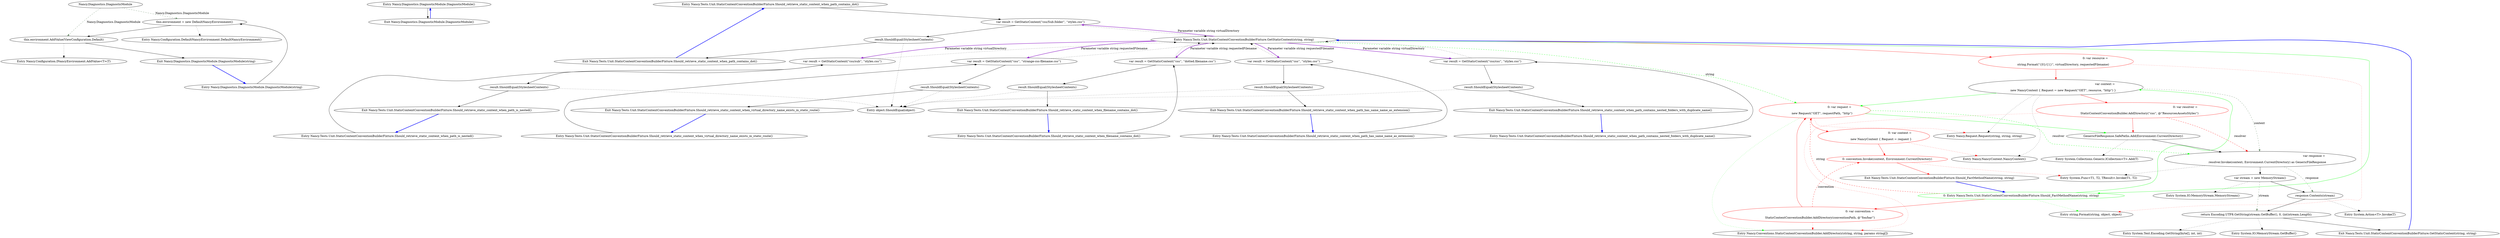 digraph  {
n8 [label="Nancy.Diagnostics.DiagnosticModule", span=""];
n0 [cluster="Nancy.Diagnostics.DiagnosticModule.DiagnosticModule()", label="Entry Nancy.Diagnostics.DiagnosticModule.DiagnosticModule()", span="8-8"];
n1 [cluster="Nancy.Diagnostics.DiagnosticModule.DiagnosticModule()", label="Exit Nancy.Diagnostics.DiagnosticModule.DiagnosticModule()", span="8-8"];
n2 [cluster="Nancy.Diagnostics.DiagnosticModule.DiagnosticModule(string)", label="Entry Nancy.Diagnostics.DiagnosticModule.DiagnosticModule(string)", span="13-13"];
n3 [cluster="Nancy.Diagnostics.DiagnosticModule.DiagnosticModule(string)", label="this.environment = new DefaultNancyEnvironment()", span="16-16"];
n4 [cluster="Nancy.Diagnostics.DiagnosticModule.DiagnosticModule(string)", label="this.environment.AddValue(ViewConfiguration.Default)", span="17-17"];
n6 [cluster="Nancy.Configuration.DefaultNancyEnvironment.DefaultNancyEnvironment()", label="Entry Nancy.Configuration.DefaultNancyEnvironment.DefaultNancyEnvironment()", span="9-9"];
n5 [cluster="Nancy.Diagnostics.DiagnosticModule.DiagnosticModule(string)", label="Exit Nancy.Diagnostics.DiagnosticModule.DiagnosticModule(string)", span="13-13"];
n7 [cluster="Nancy.Configuration.INancyEnvironment.AddValue<T>(T)", label="Entry Nancy.Configuration.INancyEnvironment.AddValue<T>(T)", span="15-15"];
m0_22 [cluster="Nancy.Tests.Unit.StaticContentConventionBuilderFixture.Should_retrieve_static_content_when_path_contains_dot()", file="StaticContentConventionBuilderFixture.cs", label="Entry Nancy.Tests.Unit.StaticContentConventionBuilderFixture.Should_retrieve_static_content_when_path_contains_dot()", span="72-72"];
m0_23 [cluster="Nancy.Tests.Unit.StaticContentConventionBuilderFixture.Should_retrieve_static_content_when_path_contains_dot()", file="StaticContentConventionBuilderFixture.cs", label="var result = GetStaticContent(''css/Sub.folder'', ''styles.css'')", span="76-76"];
m0_24 [cluster="Nancy.Tests.Unit.StaticContentConventionBuilderFixture.Should_retrieve_static_content_when_path_contains_dot()", file="StaticContentConventionBuilderFixture.cs", label="result.ShouldEqual(StylesheetContents)", span="79-79"];
m0_25 [cluster="Nancy.Tests.Unit.StaticContentConventionBuilderFixture.Should_retrieve_static_content_when_path_contains_dot()", file="StaticContentConventionBuilderFixture.cs", label="Exit Nancy.Tests.Unit.StaticContentConventionBuilderFixture.Should_retrieve_static_content_when_path_contains_dot()", span="72-72"];
m0_33 [cluster="Nancy.Request.Request(string, string, string)", file="StaticContentConventionBuilderFixture.cs", label="Entry Nancy.Request.Request(string, string, string)", span="27-27"];
m0_5 [cluster="object.ShouldEqual(object)", file="StaticContentConventionBuilderFixture.cs", label="Entry object.ShouldEqual(object)", span="95-95"];
m0_46 [cluster="System.Collections.Generic.ICollection<T>.Add(T)", file="StaticContentConventionBuilderFixture.cs", label="Entry System.Collections.Generic.ICollection<T>.Add(T)", span="0-0"];
m0_14 [cluster="Nancy.Tests.Unit.StaticContentConventionBuilderFixture.Should_retrieve_static_content_when_path_contains_nested_folders_with_duplicate_name()", file="StaticContentConventionBuilderFixture.cs", label="Entry Nancy.Tests.Unit.StaticContentConventionBuilderFixture.Should_retrieve_static_content_when_path_contains_nested_folders_with_duplicate_name()", span="50-50"];
m0_15 [cluster="Nancy.Tests.Unit.StaticContentConventionBuilderFixture.Should_retrieve_static_content_when_path_contains_nested_folders_with_duplicate_name()", file="StaticContentConventionBuilderFixture.cs", label="var result = GetStaticContent(''css/css'', ''styles.css'')", span="54-54"];
m0_16 [cluster="Nancy.Tests.Unit.StaticContentConventionBuilderFixture.Should_retrieve_static_content_when_path_contains_nested_folders_with_duplicate_name()", file="StaticContentConventionBuilderFixture.cs", label="result.ShouldEqual(StylesheetContents)", span="57-57"];
m0_17 [cluster="Nancy.Tests.Unit.StaticContentConventionBuilderFixture.Should_retrieve_static_content_when_path_contains_nested_folders_with_duplicate_name()", file="StaticContentConventionBuilderFixture.cs", label="Exit Nancy.Tests.Unit.StaticContentConventionBuilderFixture.Should_retrieve_static_content_when_path_contains_nested_folders_with_duplicate_name()", span="50-50"];
m0_45 [cluster="string.Format(string, object, object)", file="StaticContentConventionBuilderFixture.cs", label="Entry string.Format(string, object, object)", span="0-0"];
m0_0 [cluster="Nancy.Tests.Unit.StaticContentConventionBuilderFixture.Should_retrieve_static_content_when_path_has_same_name_as_extension()", file="StaticContentConventionBuilderFixture.cs", label="Entry Nancy.Tests.Unit.StaticContentConventionBuilderFixture.Should_retrieve_static_content_when_path_has_same_name_as_extension()", span="17-17"];
m0_1 [cluster="Nancy.Tests.Unit.StaticContentConventionBuilderFixture.Should_retrieve_static_content_when_path_has_same_name_as_extension()", file="StaticContentConventionBuilderFixture.cs", label="var result = GetStaticContent(''css'', ''styles.css'')", span="21-21"];
m0_2 [cluster="Nancy.Tests.Unit.StaticContentConventionBuilderFixture.Should_retrieve_static_content_when_path_has_same_name_as_extension()", file="StaticContentConventionBuilderFixture.cs", label="result.ShouldEqual(StylesheetContents)", span="24-24"];
m0_3 [cluster="Nancy.Tests.Unit.StaticContentConventionBuilderFixture.Should_retrieve_static_content_when_path_has_same_name_as_extension()", file="StaticContentConventionBuilderFixture.cs", label="Exit Nancy.Tests.Unit.StaticContentConventionBuilderFixture.Should_retrieve_static_content_when_path_has_same_name_as_extension()", span="17-17"];
m0_48 [cluster="System.Action<T>.Invoke(T)", file="StaticContentConventionBuilderFixture.cs", label="Entry System.Action<T>.Invoke(T)", span="0-0"];
m0_10 [cluster="Nancy.Tests.Unit.StaticContentConventionBuilderFixture.Should_retrieve_static_content_when_path_is_nested()", file="StaticContentConventionBuilderFixture.cs", label="Entry Nancy.Tests.Unit.StaticContentConventionBuilderFixture.Should_retrieve_static_content_when_path_is_nested()", span="39-39"];
m0_11 [cluster="Nancy.Tests.Unit.StaticContentConventionBuilderFixture.Should_retrieve_static_content_when_path_is_nested()", file="StaticContentConventionBuilderFixture.cs", label="var result = GetStaticContent(''css/sub'', ''styles.css'')", span="43-43"];
m0_12 [cluster="Nancy.Tests.Unit.StaticContentConventionBuilderFixture.Should_retrieve_static_content_when_path_is_nested()", file="StaticContentConventionBuilderFixture.cs", label="result.ShouldEqual(StylesheetContents)", span="46-46"];
m0_13 [cluster="Nancy.Tests.Unit.StaticContentConventionBuilderFixture.Should_retrieve_static_content_when_path_is_nested()", file="StaticContentConventionBuilderFixture.cs", label="Exit Nancy.Tests.Unit.StaticContentConventionBuilderFixture.Should_retrieve_static_content_when_path_is_nested()", span="39-39"];
m0_32 [cluster="Nancy.Conventions.StaticContentConventionBuilder.AddDirectory(string, string, params string[])", file="StaticContentConventionBuilderFixture.cs", label="Entry Nancy.Conventions.StaticContentConventionBuilder.AddDirectory(string, string, params string[])", span="29-29"];
m0_4 [cluster="Nancy.Tests.Unit.StaticContentConventionBuilderFixture.GetStaticContent(string, string)", file="StaticContentConventionBuilderFixture.cs", label="Entry Nancy.Tests.Unit.StaticContentConventionBuilderFixture.GetStaticContent(string, string)", span="105-105"];
m0_36 [cluster="Nancy.Tests.Unit.StaticContentConventionBuilderFixture.GetStaticContent(string, string)", color=red, community=0, file="StaticContentConventionBuilderFixture.cs", label="0: var resource = \r\n                string.Format(''{0}/{1}'', virtualDirectory, requestedFilename)", span="107-108"];
m0_37 [cluster="Nancy.Tests.Unit.StaticContentConventionBuilderFixture.GetStaticContent(string, string)", file="StaticContentConventionBuilderFixture.cs", label="var context = \r\n                new NancyContext { Request = new Request(''GET'', resource, ''http'') }", span="110-111"];
m0_38 [cluster="Nancy.Tests.Unit.StaticContentConventionBuilderFixture.GetStaticContent(string, string)", color=red, community=0, file="StaticContentConventionBuilderFixture.cs", label="0: var resolver = \r\n                StaticContentConventionBuilder.AddDirectory(''css'', @''Resources\Assets\Styles'')", span="113-114"];
m0_40 [cluster="Nancy.Tests.Unit.StaticContentConventionBuilderFixture.GetStaticContent(string, string)", file="StaticContentConventionBuilderFixture.cs", label="var response = \r\n                resolver.Invoke(context, Environment.CurrentDirectory) as GenericFileResponse", span="118-119"];
m0_39 [cluster="Nancy.Tests.Unit.StaticContentConventionBuilderFixture.GetStaticContent(string, string)", file="StaticContentConventionBuilderFixture.cs", label="GenericFileResponse.SafePaths.Add(Environment.CurrentDirectory)", span="116-116"];
m0_41 [cluster="Nancy.Tests.Unit.StaticContentConventionBuilderFixture.GetStaticContent(string, string)", file="StaticContentConventionBuilderFixture.cs", label="var stream = new MemoryStream()", span="121-121"];
m0_42 [cluster="Nancy.Tests.Unit.StaticContentConventionBuilderFixture.GetStaticContent(string, string)", file="StaticContentConventionBuilderFixture.cs", label="response.Contents(stream)", span="123-123"];
m0_43 [cluster="Nancy.Tests.Unit.StaticContentConventionBuilderFixture.GetStaticContent(string, string)", file="StaticContentConventionBuilderFixture.cs", label="return Encoding.UTF8.GetString(stream.GetBuffer(), 0, (int)stream.Length);", span="124-124"];
m0_26 [cluster="Nancy.Tests.Unit.StaticContentConventionBuilderFixture.Should_FactMethodName(string, string)", color=green, community=0, file="StaticContentConventionBuilderFixture.cs", label="0: Entry Nancy.Tests.Unit.StaticContentConventionBuilderFixture.Should_FactMethodName(string, string)", span="87-87"];
m0_28 [cluster="Nancy.Tests.Unit.StaticContentConventionBuilderFixture.Should_FactMethodName(string, string)", color=red, community=0, file="StaticContentConventionBuilderFixture.cs", label="0: var request = \r\n                new Request(''GET'', requestPath, ''http'')", span="93-94"];
m0_44 [cluster="Nancy.Tests.Unit.StaticContentConventionBuilderFixture.GetStaticContent(string, string)", file="StaticContentConventionBuilderFixture.cs", label="Exit Nancy.Tests.Unit.StaticContentConventionBuilderFixture.GetStaticContent(string, string)", span="105-105"];
m0_50 [cluster="System.Text.Encoding.GetString(byte[], int, int)", file="StaticContentConventionBuilderFixture.cs", label="Entry System.Text.Encoding.GetString(byte[], int, int)", span="0-0"];
m0_6 [cluster="Nancy.Tests.Unit.StaticContentConventionBuilderFixture.Should_retrieve_static_content_when_virtual_directory_name_exists_in_static_route()", file="StaticContentConventionBuilderFixture.cs", label="Entry Nancy.Tests.Unit.StaticContentConventionBuilderFixture.Should_retrieve_static_content_when_virtual_directory_name_exists_in_static_route()", span="28-28"];
m0_7 [cluster="Nancy.Tests.Unit.StaticContentConventionBuilderFixture.Should_retrieve_static_content_when_virtual_directory_name_exists_in_static_route()", file="StaticContentConventionBuilderFixture.cs", label="var result = GetStaticContent(''css'', ''strange-css-filename.css'')", span="32-32"];
m0_8 [cluster="Nancy.Tests.Unit.StaticContentConventionBuilderFixture.Should_retrieve_static_content_when_virtual_directory_name_exists_in_static_route()", file="StaticContentConventionBuilderFixture.cs", label="result.ShouldEqual(StylesheetContents)", span="35-35"];
m0_9 [cluster="Nancy.Tests.Unit.StaticContentConventionBuilderFixture.Should_retrieve_static_content_when_virtual_directory_name_exists_in_static_route()", file="StaticContentConventionBuilderFixture.cs", label="Exit Nancy.Tests.Unit.StaticContentConventionBuilderFixture.Should_retrieve_static_content_when_virtual_directory_name_exists_in_static_route()", span="28-28"];
m0_34 [cluster="Nancy.NancyContext.NancyContext()", file="StaticContentConventionBuilderFixture.cs", label="Entry Nancy.NancyContext.NancyContext()", span="19-19"];
m0_35 [cluster="System.Func<T1, T2, TResult>.Invoke(T1, T2)", file="StaticContentConventionBuilderFixture.cs", label="Entry System.Func<T1, T2, TResult>.Invoke(T1, T2)", span="0-0"];
m0_49 [cluster="System.IO.MemoryStream.GetBuffer()", file="StaticContentConventionBuilderFixture.cs", label="Entry System.IO.MemoryStream.GetBuffer()", span="0-0"];
m0_18 [cluster="Nancy.Tests.Unit.StaticContentConventionBuilderFixture.Should_retrieve_static_content_when_filename_contains_dot()", file="StaticContentConventionBuilderFixture.cs", label="Entry Nancy.Tests.Unit.StaticContentConventionBuilderFixture.Should_retrieve_static_content_when_filename_contains_dot()", span="61-61"];
m0_19 [cluster="Nancy.Tests.Unit.StaticContentConventionBuilderFixture.Should_retrieve_static_content_when_filename_contains_dot()", file="StaticContentConventionBuilderFixture.cs", label="var result = GetStaticContent(''css'', ''dotted.filename.css'')", span="65-65"];
m0_20 [cluster="Nancy.Tests.Unit.StaticContentConventionBuilderFixture.Should_retrieve_static_content_when_filename_contains_dot()", file="StaticContentConventionBuilderFixture.cs", label="result.ShouldEqual(StylesheetContents)", span="68-68"];
m0_21 [cluster="Nancy.Tests.Unit.StaticContentConventionBuilderFixture.Should_retrieve_static_content_when_filename_contains_dot()", file="StaticContentConventionBuilderFixture.cs", label="Exit Nancy.Tests.Unit.StaticContentConventionBuilderFixture.Should_retrieve_static_content_when_filename_contains_dot()", span="61-61"];
m0_27 [cluster="Nancy.Tests.Unit.StaticContentConventionBuilderFixture.Should_FactMethodName(string, string)", color=red, community=0, file="StaticContentConventionBuilderFixture.cs", label="0: var convention = \r\n                StaticContentConventionBuilder.AddDirectory(conventionPath, @''foo/bar'')", span="90-91"];
m0_30 [cluster="Nancy.Tests.Unit.StaticContentConventionBuilderFixture.Should_FactMethodName(string, string)", color=red, community=0, file="StaticContentConventionBuilderFixture.cs", label="0: convention.Invoke(context, Environment.CurrentDirectory)", span="100-100"];
m0_29 [cluster="Nancy.Tests.Unit.StaticContentConventionBuilderFixture.Should_FactMethodName(string, string)", color=red, community=0, file="StaticContentConventionBuilderFixture.cs", label="0: var context =\r\n                new NancyContext { Request = request }", span="96-97"];
m0_31 [cluster="Nancy.Tests.Unit.StaticContentConventionBuilderFixture.Should_FactMethodName(string, string)", file="StaticContentConventionBuilderFixture.cs", label="Exit Nancy.Tests.Unit.StaticContentConventionBuilderFixture.Should_FactMethodName(string, string)", span="87-87"];
m0_47 [cluster="System.IO.MemoryStream.MemoryStream()", file="StaticContentConventionBuilderFixture.cs", label="Entry System.IO.MemoryStream.MemoryStream()", span="0-0"];
n8 -> n3  [color=darkseagreen4, key=1, label="Nancy.Diagnostics.DiagnosticModule", style=dashed];
n8 -> n4  [color=darkseagreen4, key=1, label="Nancy.Diagnostics.DiagnosticModule", style=dashed];
n0 -> n1  [key=0, style=solid];
n1 -> n0  [color=blue, key=0, style=bold];
n2 -> n3  [key=0, style=solid];
n3 -> n4  [key=0, style=solid];
n3 -> n6  [key=2, style=dotted];
n4 -> n5  [key=0, style=solid];
n4 -> n7  [key=2, style=dotted];
n5 -> n2  [color=blue, key=0, style=bold];
m0_22 -> m0_23  [key=0, style=solid];
m0_23 -> m0_24  [key=0, style=solid];
m0_23 -> m0_4  [key=2, style=dotted];
m0_24 -> m0_25  [key=0, style=solid];
m0_24 -> m0_5  [key=2, style=dotted];
m0_25 -> m0_22  [color=blue, key=0, style=bold];
m0_14 -> m0_15  [key=0, style=solid];
m0_15 -> m0_16  [key=0, style=solid];
m0_15 -> m0_4  [key=2, style=dotted];
m0_16 -> m0_17  [key=0, style=solid];
m0_16 -> m0_5  [key=2, style=dotted];
m0_17 -> m0_14  [color=blue, key=0, style=bold];
m0_0 -> m0_1  [key=0, style=solid];
m0_1 -> m0_2  [key=0, style=solid];
m0_1 -> m0_4  [key=2, style=dotted];
m0_2 -> m0_3  [key=0, style=solid];
m0_2 -> m0_5  [key=2, style=dotted];
m0_3 -> m0_0  [color=blue, key=0, style=bold];
m0_10 -> m0_11  [key=0, style=solid];
m0_11 -> m0_12  [key=0, style=solid];
m0_11 -> m0_4  [key=2, style=dotted];
m0_12 -> m0_13  [key=0, style=solid];
m0_12 -> m0_5  [key=2, style=dotted];
m0_13 -> m0_10  [color=blue, key=0, style=bold];
m0_4 -> m0_36  [color=red, key=0, style=solid];
m0_4 -> m0_1  [color=darkorchid, key=3, label="Parameter variable string requestedFilename", style=bold];
m0_4 -> m0_11  [color=darkorchid, key=3, label="Parameter variable string virtualDirectory", style=bold];
m0_4 -> m0_15  [color=darkorchid, key=3, label="Parameter variable string virtualDirectory", style=bold];
m0_4 -> m0_23  [color=darkorchid, key=3, label="Parameter variable string virtualDirectory", style=bold];
m0_4 -> m0_7  [color=darkorchid, key=3, label="Parameter variable string requestedFilename", style=bold];
m0_4 -> m0_19  [color=darkorchid, key=3, label="Parameter variable string requestedFilename", style=bold];
m0_4 -> m0_26  [color=green, key=0, style=solid];
m0_4 -> m0_28  [color=green, key=1, label=string, style=dashed];
m0_36 -> m0_37  [color=red, key=0, style=solid];
m0_36 -> m0_45  [color=red, key=2, style=dotted];
m0_37 -> m0_38  [color=red, key=0, style=solid];
m0_37 -> m0_34  [key=2, style=dotted];
m0_37 -> m0_33  [key=2, style=dotted];
m0_37 -> m0_40  [color=darkseagreen4, key=1, label=context, style=dashed];
m0_37 -> m0_28  [color=green, key=0, style=solid];
m0_38 -> m0_39  [color=red, key=0, style=solid];
m0_38 -> m0_32  [color=red, key=2, style=dotted];
m0_38 -> m0_40  [color=red, key=1, label=resolver, style=dashed];
m0_40 -> m0_41  [key=0, style=solid];
m0_40 -> m0_35  [key=2, style=dotted];
m0_40 -> m0_42  [color=darkseagreen4, key=1, label=response, style=dashed];
m0_39 -> m0_40  [key=0, style=solid];
m0_39 -> m0_46  [key=2, style=dotted];
m0_41 -> m0_42  [key=0, style=solid];
m0_41 -> m0_47  [key=2, style=dotted];
m0_41 -> m0_43  [color=darkseagreen4, key=1, label=stream, style=dashed];
m0_42 -> m0_43  [key=0, style=solid];
m0_42 -> m0_48  [key=2, style=dotted];
m0_43 -> m0_44  [key=0, style=solid];
m0_43 -> m0_49  [key=2, style=dotted];
m0_43 -> m0_50  [key=2, style=dotted];
m0_26 -> m0_37  [color=green, key=0, style=solid];
m0_26 -> m0_45  [color=green, key=2, style=dotted];
m0_26 -> m0_27  [color=red, key=0, style=solid];
m0_26 -> m0_28  [color=red, key=1, label=string, style=dashed];
m0_28 -> m0_39  [color=green, key=0, style=solid];
m0_28 -> m0_32  [color=green, key=2, style=dotted];
m0_28 -> m0_40  [color=green, key=1, label=resolver, style=dashed];
m0_28 -> m0_29  [color=red, key=0, style=solid];
m0_28 -> m0_33  [color=red, key=2, style=dotted];
m0_44 -> m0_4  [color=blue, key=0, style=bold];
m0_6 -> m0_7  [key=0, style=solid];
m0_7 -> m0_8  [key=0, style=solid];
m0_7 -> m0_4  [key=2, style=dotted];
m0_8 -> m0_9  [key=0, style=solid];
m0_8 -> m0_5  [key=2, style=dotted];
m0_9 -> m0_6  [color=blue, key=0, style=bold];
m0_18 -> m0_19  [key=0, style=solid];
m0_19 -> m0_20  [key=0, style=solid];
m0_19 -> m0_4  [key=2, style=dotted];
m0_20 -> m0_21  [key=0, style=solid];
m0_20 -> m0_5  [key=2, style=dotted];
m0_21 -> m0_18  [color=blue, key=0, style=bold];
m0_27 -> m0_28  [color=red, key=0, style=solid];
m0_27 -> m0_32  [color=red, key=2, style=dotted];
m0_27 -> m0_30  [color=red, key=1, label=convention, style=dashed];
m0_30 -> m0_31  [color=red, key=0, style=solid];
m0_30 -> m0_35  [color=red, key=2, style=dotted];
m0_29 -> m0_30  [color=red, key=0, style=solid];
m0_29 -> m0_34  [color=red, key=2, style=dotted];
m0_31 -> m0_26  [color=blue, key=0, style=bold];
}
